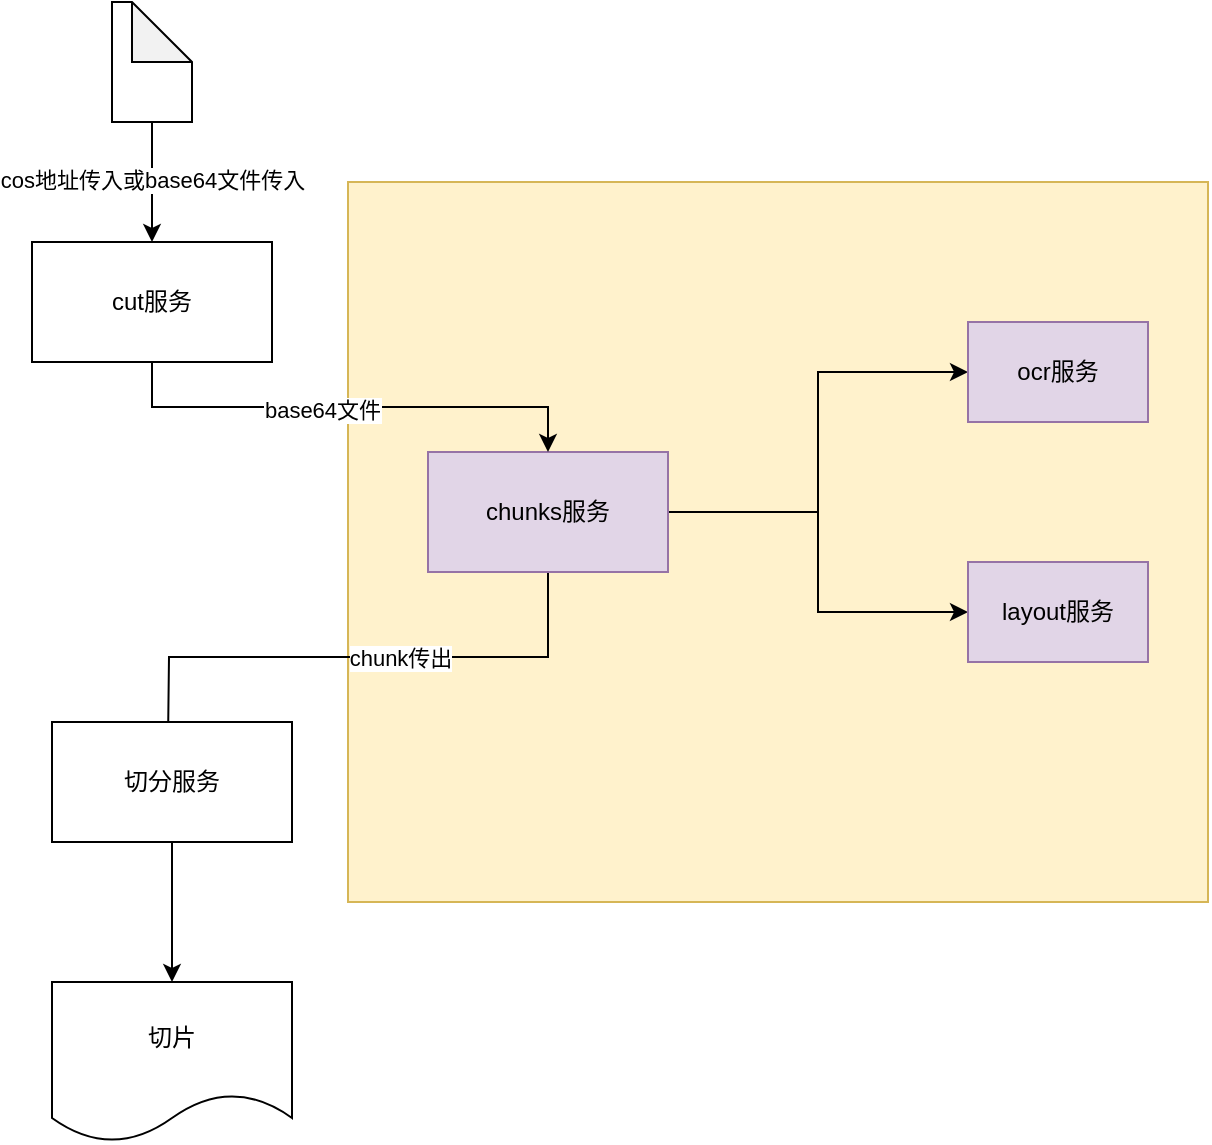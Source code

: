 <mxfile version="24.7.6">
  <diagram name="Page-1" id="yRN7_DYWB4P0TT4ve2G-">
    <mxGraphModel dx="2863" dy="1550" grid="1" gridSize="10" guides="1" tooltips="1" connect="1" arrows="1" fold="1" page="1" pageScale="1" pageWidth="850" pageHeight="1100" math="0" shadow="0">
      <root>
        <mxCell id="0" />
        <mxCell id="1" parent="0" />
        <mxCell id="xJbeB3inDS6_q-BWxhlk-20" value="" style="rounded=0;whiteSpace=wrap;html=1;fillColor=#fff2cc;strokeColor=#d6b656;" parent="1" vertex="1">
          <mxGeometry x="380" y="180" width="430" height="360" as="geometry" />
        </mxCell>
        <mxCell id="xJbeB3inDS6_q-BWxhlk-7" style="edgeStyle=orthogonalEdgeStyle;rounded=0;orthogonalLoop=1;jettySize=auto;html=1;exitX=0.5;exitY=1;exitDx=0;exitDy=0;" parent="1" source="xJbeB3inDS6_q-BWxhlk-1" edge="1">
          <mxGeometry relative="1" as="geometry">
            <mxPoint x="290" y="460" as="targetPoint" />
          </mxGeometry>
        </mxCell>
        <mxCell id="xJbeB3inDS6_q-BWxhlk-9" value="chunk传出" style="edgeLabel;html=1;align=center;verticalAlign=middle;resizable=0;points=[];" parent="xJbeB3inDS6_q-BWxhlk-7" vertex="1" connectable="0">
          <mxGeometry x="-0.149" relative="1" as="geometry">
            <mxPoint as="offset" />
          </mxGeometry>
        </mxCell>
        <mxCell id="xJbeB3inDS6_q-BWxhlk-10" style="edgeStyle=orthogonalEdgeStyle;rounded=0;orthogonalLoop=1;jettySize=auto;html=1;exitX=1;exitY=0.5;exitDx=0;exitDy=0;entryX=0;entryY=0.5;entryDx=0;entryDy=0;" parent="1" source="xJbeB3inDS6_q-BWxhlk-1" target="xJbeB3inDS6_q-BWxhlk-11" edge="1">
          <mxGeometry relative="1" as="geometry">
            <mxPoint x="610" y="345" as="targetPoint" />
            <mxPoint x="620" y="340" as="sourcePoint" />
          </mxGeometry>
        </mxCell>
        <mxCell id="xJbeB3inDS6_q-BWxhlk-14" style="edgeStyle=orthogonalEdgeStyle;rounded=0;orthogonalLoop=1;jettySize=auto;html=1;exitX=1;exitY=0.5;exitDx=0;exitDy=0;entryX=0;entryY=0.5;entryDx=0;entryDy=0;" parent="1" source="xJbeB3inDS6_q-BWxhlk-1" target="xJbeB3inDS6_q-BWxhlk-12" edge="1">
          <mxGeometry relative="1" as="geometry">
            <mxPoint x="620" y="340" as="sourcePoint" />
          </mxGeometry>
        </mxCell>
        <mxCell id="xJbeB3inDS6_q-BWxhlk-1" value="chunks服务" style="rounded=0;whiteSpace=wrap;html=1;fillColor=#e1d5e7;strokeColor=#9673a6;" parent="1" vertex="1">
          <mxGeometry x="420" y="315" width="120" height="60" as="geometry" />
        </mxCell>
        <mxCell id="xJbeB3inDS6_q-BWxhlk-5" style="edgeStyle=orthogonalEdgeStyle;rounded=0;orthogonalLoop=1;jettySize=auto;html=1;exitX=0.5;exitY=1;exitDx=0;exitDy=0;entryX=0.5;entryY=0;entryDx=0;entryDy=0;" parent="1" source="xJbeB3inDS6_q-BWxhlk-2" target="xJbeB3inDS6_q-BWxhlk-1" edge="1">
          <mxGeometry relative="1" as="geometry" />
        </mxCell>
        <mxCell id="xJbeB3inDS6_q-BWxhlk-8" value="base64文件" style="edgeLabel;html=1;align=center;verticalAlign=middle;resizable=0;points=[];" parent="xJbeB3inDS6_q-BWxhlk-5" vertex="1" connectable="0">
          <mxGeometry x="-0.12" y="-1" relative="1" as="geometry">
            <mxPoint as="offset" />
          </mxGeometry>
        </mxCell>
        <mxCell id="xJbeB3inDS6_q-BWxhlk-2" value="cut服务" style="rounded=0;whiteSpace=wrap;html=1;" parent="1" vertex="1">
          <mxGeometry x="222" y="210" width="120" height="60" as="geometry" />
        </mxCell>
        <mxCell id="xJbeB3inDS6_q-BWxhlk-4" style="edgeStyle=orthogonalEdgeStyle;rounded=0;orthogonalLoop=1;jettySize=auto;html=1;exitX=0.5;exitY=1;exitDx=0;exitDy=0;exitPerimeter=0;entryX=0.5;entryY=0;entryDx=0;entryDy=0;" parent="1" source="xJbeB3inDS6_q-BWxhlk-3" target="xJbeB3inDS6_q-BWxhlk-2" edge="1">
          <mxGeometry relative="1" as="geometry" />
        </mxCell>
        <mxCell id="xJbeB3inDS6_q-BWxhlk-6" value="cos地址传入或base64文件传入" style="edgeLabel;html=1;align=center;verticalAlign=middle;resizable=0;points=[];" parent="xJbeB3inDS6_q-BWxhlk-4" vertex="1" connectable="0">
          <mxGeometry x="-0.033" relative="1" as="geometry">
            <mxPoint as="offset" />
          </mxGeometry>
        </mxCell>
        <mxCell id="xJbeB3inDS6_q-BWxhlk-3" value="" style="shape=note;whiteSpace=wrap;html=1;backgroundOutline=1;darkOpacity=0.05;" parent="1" vertex="1">
          <mxGeometry x="262" y="90" width="40" height="60" as="geometry" />
        </mxCell>
        <mxCell id="xJbeB3inDS6_q-BWxhlk-11" value="ocr服务" style="rounded=0;whiteSpace=wrap;html=1;fillColor=#e1d5e7;strokeColor=#9673a6;" parent="1" vertex="1">
          <mxGeometry x="690" y="250" width="90" height="50" as="geometry" />
        </mxCell>
        <mxCell id="xJbeB3inDS6_q-BWxhlk-12" value="layout服务" style="rounded=0;whiteSpace=wrap;html=1;fillColor=#e1d5e7;strokeColor=#9673a6;" parent="1" vertex="1">
          <mxGeometry x="690" y="370" width="90" height="50" as="geometry" />
        </mxCell>
        <mxCell id="xJbeB3inDS6_q-BWxhlk-21" style="edgeStyle=orthogonalEdgeStyle;rounded=0;orthogonalLoop=1;jettySize=auto;html=1;exitX=0.5;exitY=1;exitDx=0;exitDy=0;" parent="1" source="xJbeB3inDS6_q-BWxhlk-16" edge="1">
          <mxGeometry relative="1" as="geometry">
            <mxPoint x="292" y="580" as="targetPoint" />
          </mxGeometry>
        </mxCell>
        <mxCell id="xJbeB3inDS6_q-BWxhlk-16" value="切分服务" style="rounded=0;whiteSpace=wrap;html=1;" parent="1" vertex="1">
          <mxGeometry x="232" y="450" width="120" height="60" as="geometry" />
        </mxCell>
        <mxCell id="cPm8cSMA9BG1XVKqefQl-2" value="切片" style="shape=document;whiteSpace=wrap;html=1;boundedLbl=1;" vertex="1" parent="1">
          <mxGeometry x="232" y="580" width="120" height="80" as="geometry" />
        </mxCell>
      </root>
    </mxGraphModel>
  </diagram>
</mxfile>
